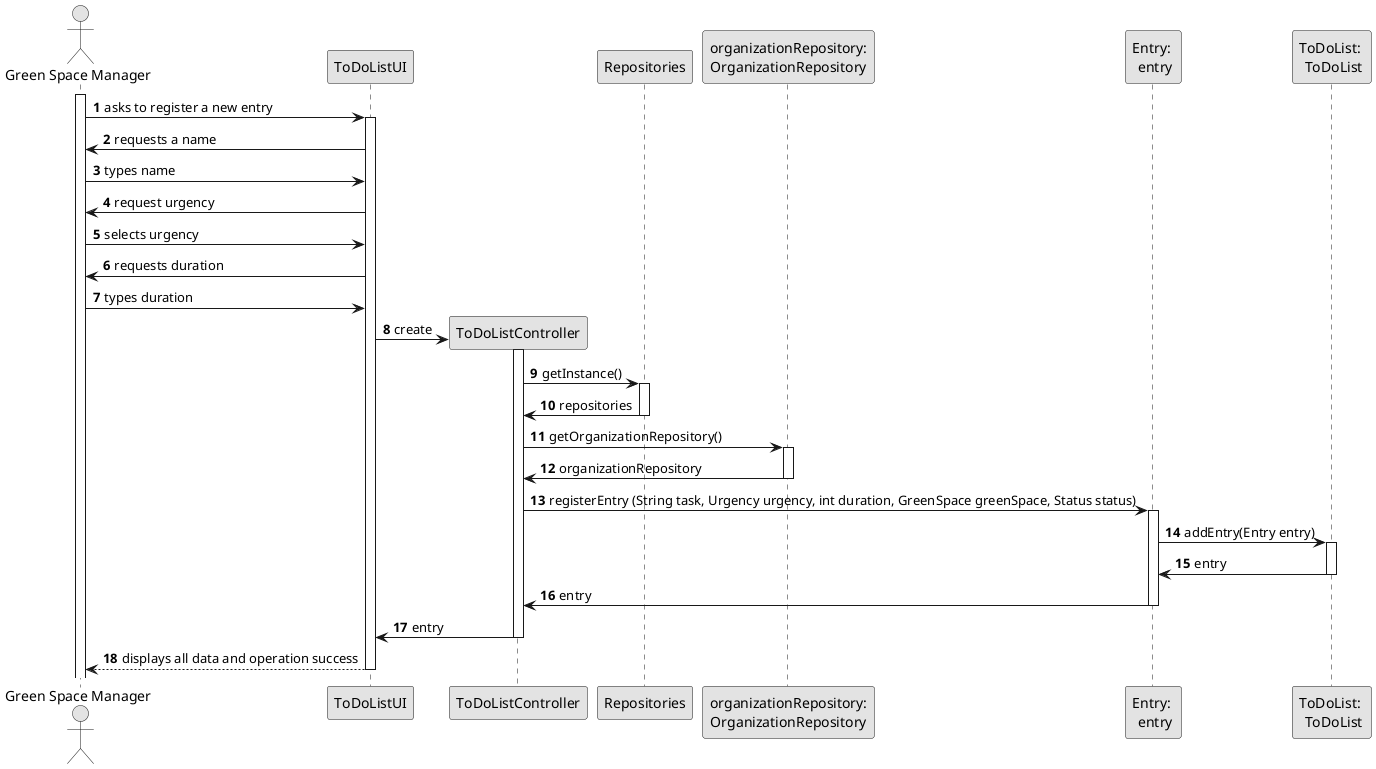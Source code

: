 @startuml
skinparam monochrome true
skinparam packageStyle rectangle
skinparam shadowing false

autonumber

'hide footbox
actor "Green Space Manager" as GSM
participant "ToDoListUI" as UI
participant "ToDoListController" as CTRL
participant "Repositories" as Rep
participant "organizationRepository:\nOrganizationRepository" as organizationRepository
participant "Entry: \n entry" as entry
participant "ToDoList: \n ToDoList" as toDoList

activate GSM

     GSM -> UI : asks to register a new entry

     activate UI

            UI -> GSM : requests a name
            GSM -> UI : types name
            UI -> GSM : request urgency
            GSM -> UI : selects urgency
            UI -> GSM : requests duration
            GSM -> UI : types duration
            UI -> CTRL** : create


     activate CTRL

            CTRL -> Rep : getInstance()

     activate Rep

            Rep -> CTRL : repositories

     deactivate Rep

            CTRL -> organizationRepository : getOrganizationRepository()

     activate organizationRepository

            organizationRepository -> CTRL : organizationRepository

     deactivate organizationRepository

            CTRL -> entry : registerEntry (String task, Urgency urgency, int duration, GreenSpace greenSpace, Status status)

     activate entry

            entry -> toDoList : addEntry(Entry entry)

     activate toDoList

            toDoList -> entry : entry

     deactivate toDoList

            entry -> CTRL : entry

     deactivate entry

            CTRL -> UI : entry

     deactivate CTRL

     UI --> GSM : displays all data and operation success

     deactivate UI

@enduml
